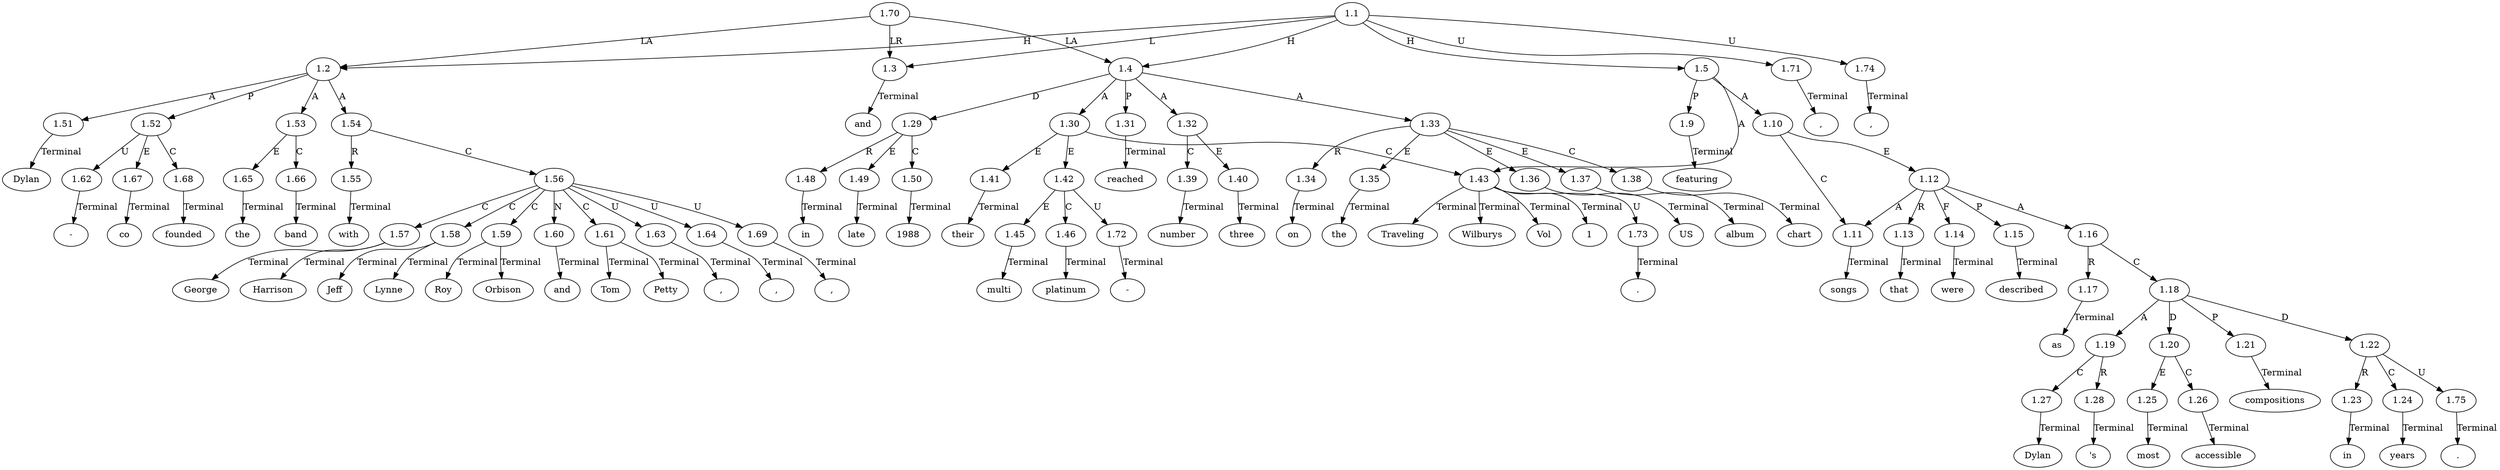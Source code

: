 // Graph
digraph {
	0.1 [label=Dylan ordering=out]
	0.10 [label="," ordering=out]
	0.11 [label=Jeff ordering=out]
	0.12 [label=Lynne ordering=out]
	0.13 [label="," ordering=out]
	0.14 [label=Roy ordering=out]
	0.15 [label=Orbison ordering=out]
	0.16 [label="," ordering=out]
	0.17 [label=and ordering=out]
	0.18 [label=Tom ordering=out]
	0.19 [label=Petty ordering=out]
	0.2 [label=co ordering=out]
	0.20 [label="," ordering=out]
	0.21 [label=and ordering=out]
	0.22 [label=in ordering=out]
	0.23 [label=late ordering=out]
	0.24 [label=1988 ordering=out]
	0.25 [label=their ordering=out]
	0.26 [label=multi ordering=out]
	0.27 [label="-" ordering=out]
	0.28 [label=platinum ordering=out]
	0.29 [label=Traveling ordering=out]
	0.3 [label="-" ordering=out]
	0.30 [label=Wilburys ordering=out]
	0.31 [label=Vol ordering=out]
	0.32 [label="." ordering=out]
	0.33 [label=1 ordering=out]
	0.34 [label=reached ordering=out]
	0.35 [label=number ordering=out]
	0.36 [label=three ordering=out]
	0.37 [label=on ordering=out]
	0.38 [label=the ordering=out]
	0.39 [label=US ordering=out]
	0.4 [label=founded ordering=out]
	0.40 [label=album ordering=out]
	0.41 [label=chart ordering=out]
	0.42 [label="," ordering=out]
	0.43 [label=featuring ordering=out]
	0.44 [label=songs ordering=out]
	0.45 [label=that ordering=out]
	0.46 [label=were ordering=out]
	0.47 [label=described ordering=out]
	0.48 [label=as ordering=out]
	0.49 [label=Dylan ordering=out]
	0.5 [label=the ordering=out]
	0.50 [label="'s" ordering=out]
	0.51 [label=most ordering=out]
	0.52 [label=accessible ordering=out]
	0.53 [label=compositions ordering=out]
	0.54 [label=in ordering=out]
	0.55 [label=years ordering=out]
	0.56 [label="." ordering=out]
	0.6 [label=band ordering=out]
	0.7 [label=with ordering=out]
	0.8 [label=George ordering=out]
	0.9 [label=Harrison ordering=out]
	1.1 [label=1.1 ordering=out]
	1.2 [label=1.2 ordering=out]
	1.3 [label=1.3 ordering=out]
	1.4 [label=1.4 ordering=out]
	1.5 [label=1.5 ordering=out]
	1.9 [label=1.9 ordering=out]
	1.10 [label=1.10 ordering=out]
	1.11 [label=1.11 ordering=out]
	1.12 [label=1.12 ordering=out]
	1.13 [label=1.13 ordering=out]
	1.14 [label=1.14 ordering=out]
	1.15 [label=1.15 ordering=out]
	1.16 [label=1.16 ordering=out]
	1.17 [label=1.17 ordering=out]
	1.18 [label=1.18 ordering=out]
	1.19 [label=1.19 ordering=out]
	1.20 [label=1.20 ordering=out]
	1.21 [label=1.21 ordering=out]
	1.22 [label=1.22 ordering=out]
	1.23 [label=1.23 ordering=out]
	1.24 [label=1.24 ordering=out]
	1.25 [label=1.25 ordering=out]
	1.26 [label=1.26 ordering=out]
	1.27 [label=1.27 ordering=out]
	1.28 [label=1.28 ordering=out]
	1.29 [label=1.29 ordering=out]
	1.30 [label=1.30 ordering=out]
	1.31 [label=1.31 ordering=out]
	1.32 [label=1.32 ordering=out]
	1.33 [label=1.33 ordering=out]
	1.34 [label=1.34 ordering=out]
	1.35 [label=1.35 ordering=out]
	1.36 [label=1.36 ordering=out]
	1.37 [label=1.37 ordering=out]
	1.38 [label=1.38 ordering=out]
	1.39 [label=1.39 ordering=out]
	1.40 [label=1.40 ordering=out]
	1.41 [label=1.41 ordering=out]
	1.42 [label=1.42 ordering=out]
	1.43 [label=1.43 ordering=out]
	1.45 [label=1.45 ordering=out]
	1.46 [label=1.46 ordering=out]
	1.48 [label=1.48 ordering=out]
	1.49 [label=1.49 ordering=out]
	1.50 [label=1.50 ordering=out]
	1.51 [label=1.51 ordering=out]
	1.52 [label=1.52 ordering=out]
	1.53 [label=1.53 ordering=out]
	1.54 [label=1.54 ordering=out]
	1.55 [label=1.55 ordering=out]
	1.56 [label=1.56 ordering=out]
	1.57 [label=1.57 ordering=out]
	1.58 [label=1.58 ordering=out]
	1.59 [label=1.59 ordering=out]
	1.60 [label=1.60 ordering=out]
	1.61 [label=1.61 ordering=out]
	1.62 [label=1.62 ordering=out]
	1.63 [label=1.63 ordering=out]
	1.64 [label=1.64 ordering=out]
	1.65 [label=1.65 ordering=out]
	1.66 [label=1.66 ordering=out]
	1.67 [label=1.67 ordering=out]
	1.68 [label=1.68 ordering=out]
	1.69 [label=1.69 ordering=out]
	1.70 [label=1.70 ordering=out]
	1.71 [label=1.71 ordering=out]
	1.72 [label=1.72 ordering=out]
	1.73 [label=1.73 ordering=out]
	1.74 [label=1.74 ordering=out]
	1.75 [label=1.75 ordering=out]
	1.1 -> 1.2 [label=H ordering=out]
	1.1 -> 1.3 [label=L ordering=out]
	1.1 -> 1.4 [label=H ordering=out]
	1.1 -> 1.5 [label=H ordering=out]
	1.1 -> 1.71 [label=U ordering=out]
	1.1 -> 1.74 [label=U ordering=out]
	1.2 -> 1.51 [label=A ordering=out]
	1.2 -> 1.52 [label=P ordering=out]
	1.2 -> 1.53 [label=A ordering=out]
	1.2 -> 1.54 [label=A ordering=out]
	1.3 -> 0.21 [label=Terminal ordering=out]
	1.4 -> 1.29 [label=D ordering=out]
	1.4 -> 1.30 [label=A ordering=out]
	1.4 -> 1.31 [label=P ordering=out]
	1.4 -> 1.32 [label=A ordering=out]
	1.4 -> 1.33 [label=A ordering=out]
	1.5 -> 1.9 [label=P ordering=out]
	1.5 -> 1.10 [label=A ordering=out]
	1.5 -> 1.43 [label=A ordering=out]
	1.9 -> 0.43 [label=Terminal ordering=out]
	1.10 -> 1.11 [label=C ordering=out]
	1.10 -> 1.12 [label=E ordering=out]
	1.11 -> 0.44 [label=Terminal ordering=out]
	1.12 -> 1.11 [label=A ordering=out]
	1.12 -> 1.13 [label=R ordering=out]
	1.12 -> 1.14 [label=F ordering=out]
	1.12 -> 1.15 [label=P ordering=out]
	1.12 -> 1.16 [label=A ordering=out]
	1.13 -> 0.45 [label=Terminal ordering=out]
	1.14 -> 0.46 [label=Terminal ordering=out]
	1.15 -> 0.47 [label=Terminal ordering=out]
	1.16 -> 1.17 [label=R ordering=out]
	1.16 -> 1.18 [label=C ordering=out]
	1.17 -> 0.48 [label=Terminal ordering=out]
	1.18 -> 1.19 [label=A ordering=out]
	1.18 -> 1.20 [label=D ordering=out]
	1.18 -> 1.21 [label=P ordering=out]
	1.18 -> 1.22 [label=D ordering=out]
	1.19 -> 1.27 [label=C ordering=out]
	1.19 -> 1.28 [label=R ordering=out]
	1.20 -> 1.25 [label=E ordering=out]
	1.20 -> 1.26 [label=C ordering=out]
	1.21 -> 0.53 [label=Terminal ordering=out]
	1.22 -> 1.23 [label=R ordering=out]
	1.22 -> 1.24 [label=C ordering=out]
	1.22 -> 1.75 [label=U ordering=out]
	1.23 -> 0.54 [label=Terminal ordering=out]
	1.24 -> 0.55 [label=Terminal ordering=out]
	1.25 -> 0.51 [label=Terminal ordering=out]
	1.26 -> 0.52 [label=Terminal ordering=out]
	1.27 -> 0.49 [label=Terminal ordering=out]
	1.28 -> 0.50 [label=Terminal ordering=out]
	1.29 -> 1.48 [label=R ordering=out]
	1.29 -> 1.49 [label=E ordering=out]
	1.29 -> 1.50 [label=C ordering=out]
	1.30 -> 1.41 [label=E ordering=out]
	1.30 -> 1.42 [label=E ordering=out]
	1.30 -> 1.43 [label=C ordering=out]
	1.31 -> 0.34 [label=Terminal ordering=out]
	1.32 -> 1.39 [label=C ordering=out]
	1.32 -> 1.40 [label=E ordering=out]
	1.33 -> 1.34 [label=R ordering=out]
	1.33 -> 1.35 [label=E ordering=out]
	1.33 -> 1.36 [label=E ordering=out]
	1.33 -> 1.37 [label=E ordering=out]
	1.33 -> 1.38 [label=C ordering=out]
	1.34 -> 0.37 [label=Terminal ordering=out]
	1.35 -> 0.38 [label=Terminal ordering=out]
	1.36 -> 0.39 [label=Terminal ordering=out]
	1.37 -> 0.40 [label=Terminal ordering=out]
	1.38 -> 0.41 [label=Terminal ordering=out]
	1.39 -> 0.35 [label=Terminal ordering=out]
	1.40 -> 0.36 [label=Terminal ordering=out]
	1.41 -> 0.25 [label=Terminal ordering=out]
	1.42 -> 1.45 [label=E ordering=out]
	1.42 -> 1.46 [label=C ordering=out]
	1.42 -> 1.72 [label=U ordering=out]
	1.43 -> 0.29 [label=Terminal ordering=out]
	1.43 -> 0.30 [label=Terminal ordering=out]
	1.43 -> 0.31 [label=Terminal ordering=out]
	1.43 -> 0.33 [label=Terminal ordering=out]
	1.43 -> 1.73 [label=U ordering=out]
	1.45 -> 0.26 [label=Terminal ordering=out]
	1.46 -> 0.28 [label=Terminal ordering=out]
	1.48 -> 0.22 [label=Terminal ordering=out]
	1.49 -> 0.23 [label=Terminal ordering=out]
	1.50 -> 0.24 [label=Terminal ordering=out]
	1.51 -> 0.1 [label=Terminal ordering=out]
	1.52 -> 1.62 [label=U ordering=out]
	1.52 -> 1.67 [label=E ordering=out]
	1.52 -> 1.68 [label=C ordering=out]
	1.53 -> 1.65 [label=E ordering=out]
	1.53 -> 1.66 [label=C ordering=out]
	1.54 -> 1.55 [label=R ordering=out]
	1.54 -> 1.56 [label=C ordering=out]
	1.55 -> 0.7 [label=Terminal ordering=out]
	1.56 -> 1.57 [label=C ordering=out]
	1.56 -> 1.58 [label=C ordering=out]
	1.56 -> 1.59 [label=C ordering=out]
	1.56 -> 1.60 [label=N ordering=out]
	1.56 -> 1.61 [label=C ordering=out]
	1.56 -> 1.63 [label=U ordering=out]
	1.56 -> 1.64 [label=U ordering=out]
	1.56 -> 1.69 [label=U ordering=out]
	1.57 -> 0.8 [label=Terminal ordering=out]
	1.57 -> 0.9 [label=Terminal ordering=out]
	1.58 -> 0.11 [label=Terminal ordering=out]
	1.58 -> 0.12 [label=Terminal ordering=out]
	1.59 -> 0.14 [label=Terminal ordering=out]
	1.59 -> 0.15 [label=Terminal ordering=out]
	1.60 -> 0.17 [label=Terminal ordering=out]
	1.61 -> 0.18 [label=Terminal ordering=out]
	1.61 -> 0.19 [label=Terminal ordering=out]
	1.62 -> 0.3 [label=Terminal ordering=out]
	1.63 -> 0.10 [label=Terminal ordering=out]
	1.64 -> 0.13 [label=Terminal ordering=out]
	1.65 -> 0.5 [label=Terminal ordering=out]
	1.66 -> 0.6 [label=Terminal ordering=out]
	1.67 -> 0.2 [label=Terminal ordering=out]
	1.68 -> 0.4 [label=Terminal ordering=out]
	1.69 -> 0.16 [label=Terminal ordering=out]
	1.70 -> 1.2 [label=LA ordering=out]
	1.70 -> 1.3 [label=LR ordering=out]
	1.70 -> 1.4 [label=LA ordering=out]
	1.71 -> 0.20 [label=Terminal ordering=out]
	1.72 -> 0.27 [label=Terminal ordering=out]
	1.73 -> 0.32 [label=Terminal ordering=out]
	1.74 -> 0.42 [label=Terminal ordering=out]
	1.75 -> 0.56 [label=Terminal ordering=out]
}

